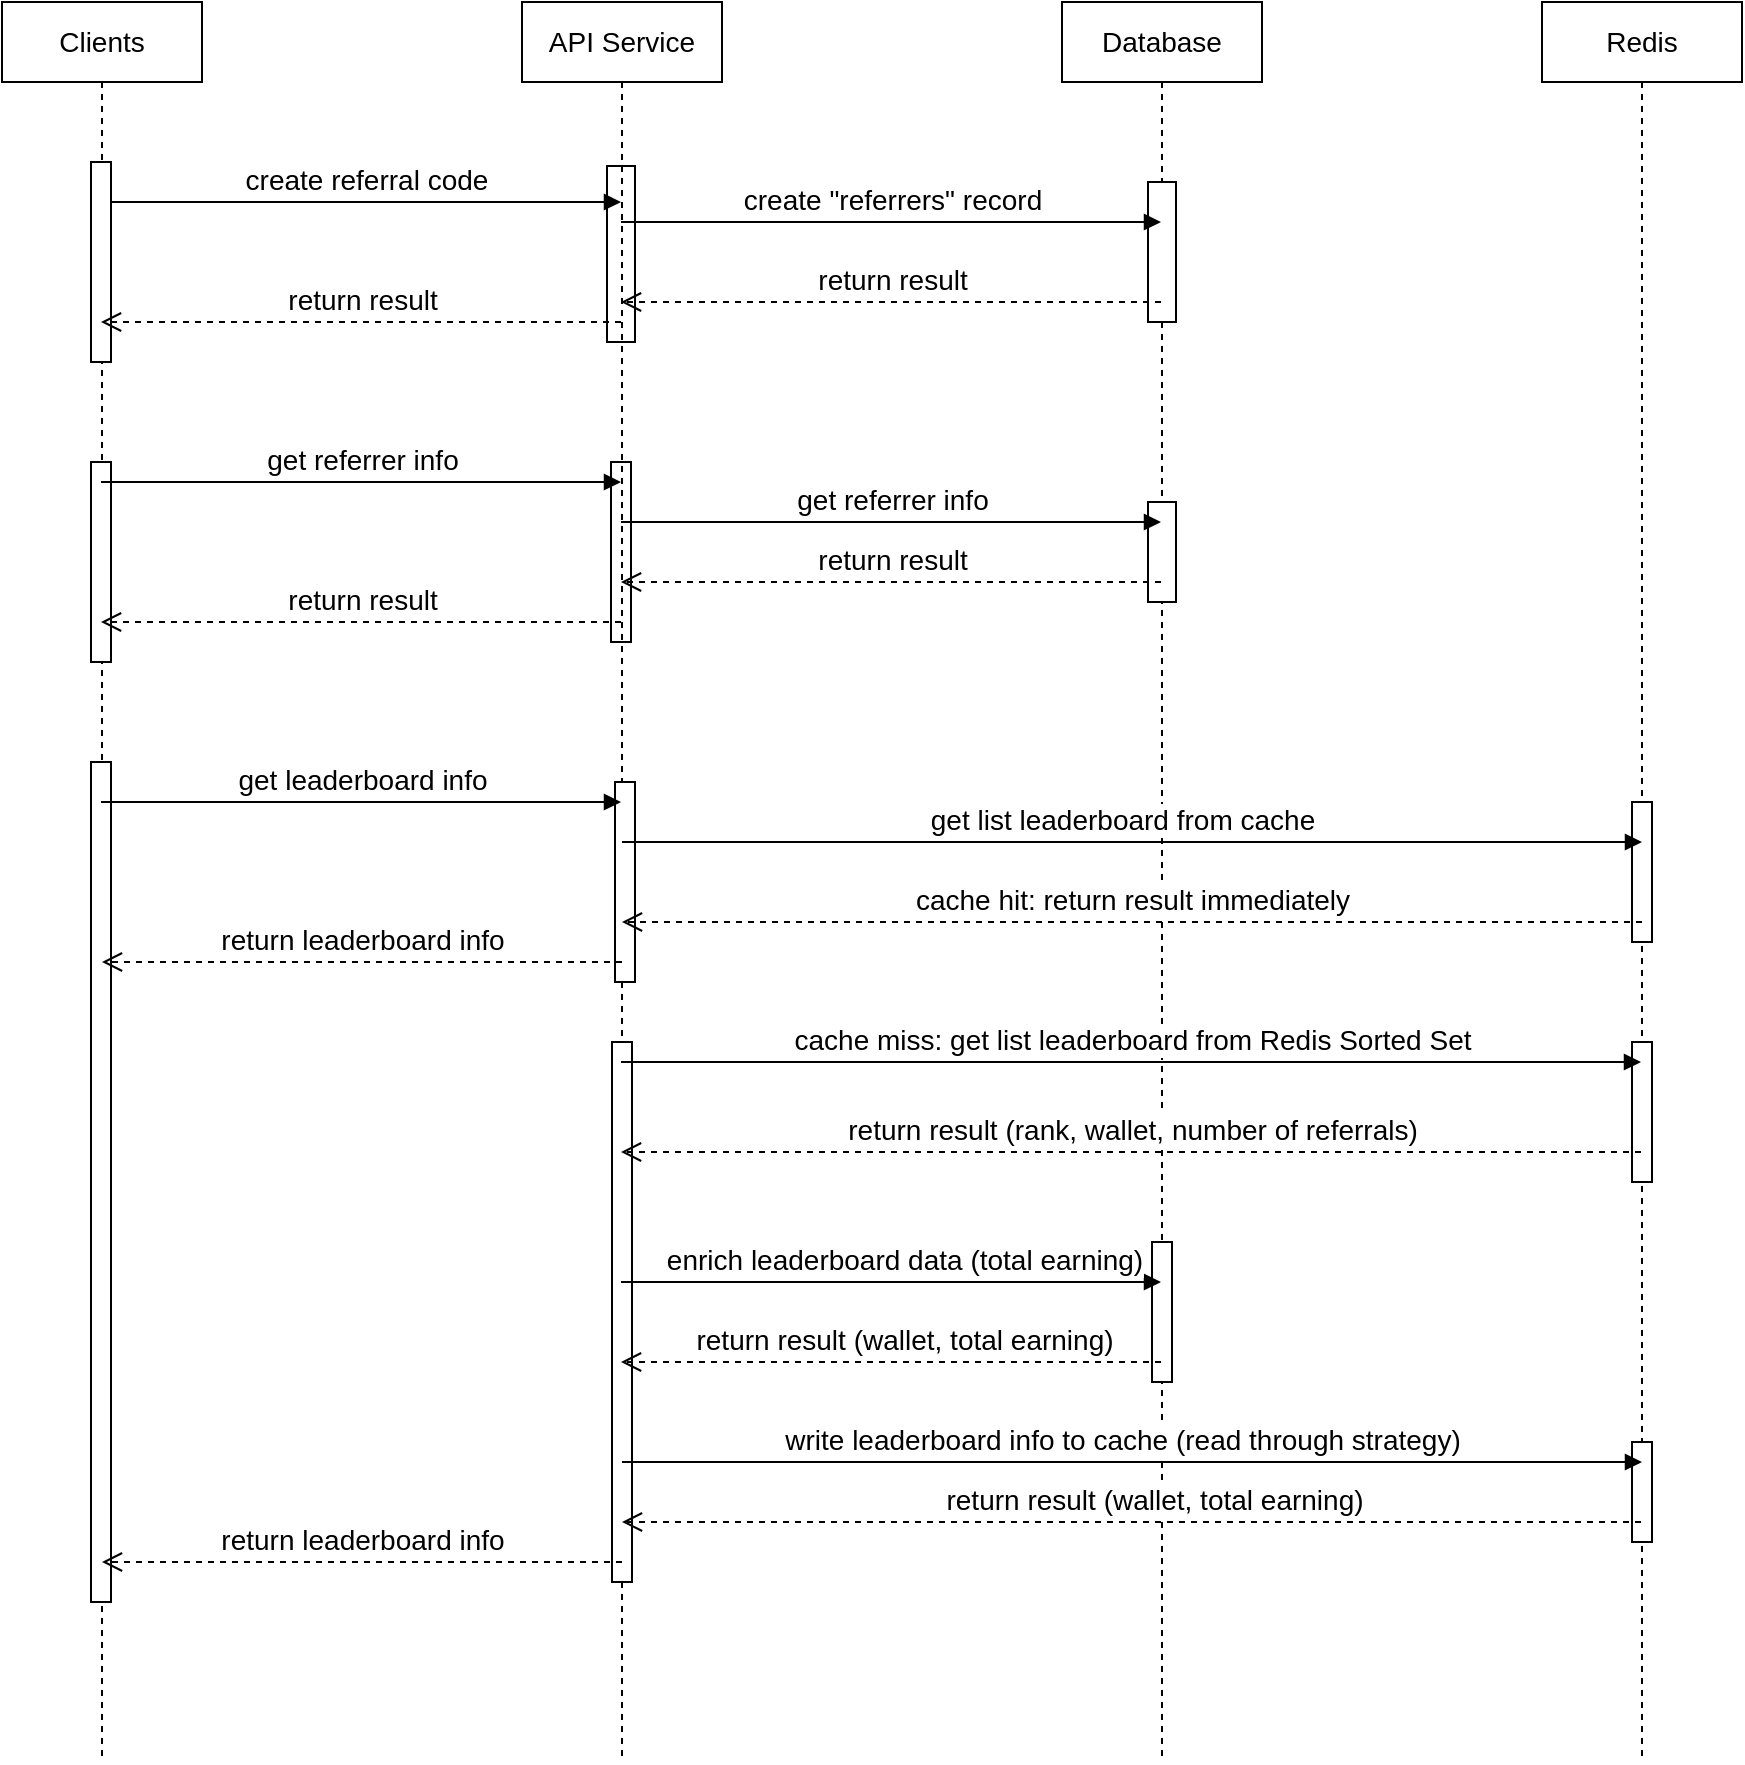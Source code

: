 <mxfile version="18.1.3" type="github">
  <diagram id="ZGwalyleYwvO8AtcDpwx" name="Page-1">
    <mxGraphModel dx="1731" dy="971" grid="1" gridSize="10" guides="1" tooltips="1" connect="1" arrows="1" fold="1" page="1" pageScale="1" pageWidth="850" pageHeight="1100" math="0" shadow="0">
      <root>
        <mxCell id="0" />
        <mxCell id="1" parent="0" />
        <mxCell id="zgXDMcQc70BsnG4MItMS-13" value="" style="html=1;points=[];perimeter=orthogonalPerimeter;" parent="1" vertex="1">
          <mxGeometry x="384.5" y="270" width="10" height="90" as="geometry" />
        </mxCell>
        <mxCell id="zgXDMcQc70BsnG4MItMS-8" value="" style="html=1;points=[];perimeter=orthogonalPerimeter;" parent="1" vertex="1">
          <mxGeometry x="382.5" y="122" width="14" height="88" as="geometry" />
        </mxCell>
        <mxCell id="bLqd7wcAviLybuqdrjyT-1" value="Clients" style="shape=umlLifeline;perimeter=lifelinePerimeter;whiteSpace=wrap;html=1;container=1;collapsible=0;recursiveResize=0;outlineConnect=0;fontSize=14;" parent="1" vertex="1">
          <mxGeometry x="80" y="40" width="100" height="880" as="geometry" />
        </mxCell>
        <mxCell id="zgXDMcQc70BsnG4MItMS-7" value="" style="html=1;points=[];perimeter=orthogonalPerimeter;" parent="bLqd7wcAviLybuqdrjyT-1" vertex="1">
          <mxGeometry x="44.5" y="80" width="10" height="100" as="geometry" />
        </mxCell>
        <mxCell id="zgXDMcQc70BsnG4MItMS-12" value="" style="html=1;points=[];perimeter=orthogonalPerimeter;" parent="bLqd7wcAviLybuqdrjyT-1" vertex="1">
          <mxGeometry x="44.5" y="230" width="10" height="100" as="geometry" />
        </mxCell>
        <mxCell id="zgXDMcQc70BsnG4MItMS-16" value="" style="html=1;points=[];perimeter=orthogonalPerimeter;" parent="bLqd7wcAviLybuqdrjyT-1" vertex="1">
          <mxGeometry x="44.5" y="380" width="10" height="420" as="geometry" />
        </mxCell>
        <mxCell id="bLqd7wcAviLybuqdrjyT-2" value="API Service" style="shape=umlLifeline;perimeter=lifelinePerimeter;whiteSpace=wrap;html=1;container=1;collapsible=0;recursiveResize=0;outlineConnect=0;fontSize=14;" parent="1" vertex="1">
          <mxGeometry x="340" y="40" width="100" height="880" as="geometry" />
        </mxCell>
        <mxCell id="zgXDMcQc70BsnG4MItMS-17" value="" style="html=1;points=[];perimeter=orthogonalPerimeter;" parent="bLqd7wcAviLybuqdrjyT-2" vertex="1">
          <mxGeometry x="46.5" y="390" width="10" height="100" as="geometry" />
        </mxCell>
        <mxCell id="zgXDMcQc70BsnG4MItMS-21" value="" style="html=1;points=[];perimeter=orthogonalPerimeter;" parent="bLqd7wcAviLybuqdrjyT-2" vertex="1">
          <mxGeometry x="45" y="520" width="10" height="270" as="geometry" />
        </mxCell>
        <mxCell id="bLqd7wcAviLybuqdrjyT-3" value="Database" style="shape=umlLifeline;perimeter=lifelinePerimeter;whiteSpace=wrap;html=1;container=1;collapsible=0;recursiveResize=0;outlineConnect=0;fontSize=14;" parent="1" vertex="1">
          <mxGeometry x="610" y="40" width="100" height="880" as="geometry" />
        </mxCell>
        <mxCell id="zgXDMcQc70BsnG4MItMS-11" value="" style="html=1;points=[];perimeter=orthogonalPerimeter;" parent="bLqd7wcAviLybuqdrjyT-3" vertex="1">
          <mxGeometry x="43" y="90" width="14" height="70" as="geometry" />
        </mxCell>
        <mxCell id="zgXDMcQc70BsnG4MItMS-15" value="" style="html=1;points=[];perimeter=orthogonalPerimeter;" parent="bLqd7wcAviLybuqdrjyT-3" vertex="1">
          <mxGeometry x="43" y="250" width="14" height="50" as="geometry" />
        </mxCell>
        <mxCell id="zgXDMcQc70BsnG4MItMS-23" value="" style="html=1;points=[];perimeter=orthogonalPerimeter;" parent="bLqd7wcAviLybuqdrjyT-3" vertex="1">
          <mxGeometry x="45" y="620" width="10" height="70" as="geometry" />
        </mxCell>
        <mxCell id="bLqd7wcAviLybuqdrjyT-4" value="Redis" style="shape=umlLifeline;perimeter=lifelinePerimeter;whiteSpace=wrap;html=1;container=1;collapsible=0;recursiveResize=0;outlineConnect=0;fontSize=14;" parent="1" vertex="1">
          <mxGeometry x="850" y="40" width="100" height="880" as="geometry" />
        </mxCell>
        <mxCell id="zgXDMcQc70BsnG4MItMS-18" value="" style="html=1;points=[];perimeter=orthogonalPerimeter;" parent="bLqd7wcAviLybuqdrjyT-4" vertex="1">
          <mxGeometry x="45" y="400" width="10" height="70" as="geometry" />
        </mxCell>
        <mxCell id="zgXDMcQc70BsnG4MItMS-20" value="" style="html=1;points=[];perimeter=orthogonalPerimeter;" parent="bLqd7wcAviLybuqdrjyT-4" vertex="1">
          <mxGeometry x="45" y="520" width="10" height="70" as="geometry" />
        </mxCell>
        <mxCell id="zgXDMcQc70BsnG4MItMS-26" value="" style="html=1;points=[];perimeter=orthogonalPerimeter;" parent="bLqd7wcAviLybuqdrjyT-4" vertex="1">
          <mxGeometry x="45" y="720" width="10" height="50" as="geometry" />
        </mxCell>
        <mxCell id="bLqd7wcAviLybuqdrjyT-5" value="create referral code" style="html=1;verticalAlign=bottom;endArrow=block;rounded=0;fontSize=14;" parent="1" source="zgXDMcQc70BsnG4MItMS-7" edge="1">
          <mxGeometry width="80" relative="1" as="geometry">
            <mxPoint x="129.5" y="140" as="sourcePoint" />
            <mxPoint x="389.5" y="140" as="targetPoint" />
          </mxGeometry>
        </mxCell>
        <mxCell id="bLqd7wcAviLybuqdrjyT-6" value="create &quot;referrers&quot; record" style="html=1;verticalAlign=bottom;endArrow=block;rounded=0;fontSize=14;" parent="1" edge="1">
          <mxGeometry width="80" relative="1" as="geometry">
            <mxPoint x="389.5" y="150" as="sourcePoint" />
            <mxPoint x="659.5" y="150" as="targetPoint" />
          </mxGeometry>
        </mxCell>
        <mxCell id="bLqd7wcAviLybuqdrjyT-7" value="return result" style="html=1;verticalAlign=bottom;endArrow=open;dashed=1;endSize=8;rounded=0;fontSize=14;" parent="1" edge="1">
          <mxGeometry relative="1" as="geometry">
            <mxPoint x="659.5" y="190" as="sourcePoint" />
            <mxPoint x="389.5" y="190" as="targetPoint" />
          </mxGeometry>
        </mxCell>
        <mxCell id="bLqd7wcAviLybuqdrjyT-8" value="return result" style="html=1;verticalAlign=bottom;endArrow=open;dashed=1;endSize=8;rounded=0;fontSize=14;" parent="1" edge="1">
          <mxGeometry relative="1" as="geometry">
            <mxPoint x="389.5" y="200" as="sourcePoint" />
            <mxPoint x="129.5" y="200" as="targetPoint" />
          </mxGeometry>
        </mxCell>
        <mxCell id="bLqd7wcAviLybuqdrjyT-9" value="get referrer info" style="html=1;verticalAlign=bottom;endArrow=block;rounded=0;fontSize=14;" parent="1" edge="1">
          <mxGeometry width="80" relative="1" as="geometry">
            <mxPoint x="129.5" y="280" as="sourcePoint" />
            <mxPoint x="389.5" y="280" as="targetPoint" />
          </mxGeometry>
        </mxCell>
        <mxCell id="bLqd7wcAviLybuqdrjyT-10" value="get referrer info" style="html=1;verticalAlign=bottom;endArrow=block;rounded=0;fontSize=14;" parent="1" edge="1">
          <mxGeometry width="80" relative="1" as="geometry">
            <mxPoint x="389.5" y="300" as="sourcePoint" />
            <mxPoint x="659.5" y="300" as="targetPoint" />
          </mxGeometry>
        </mxCell>
        <mxCell id="bLqd7wcAviLybuqdrjyT-11" value="return result" style="html=1;verticalAlign=bottom;endArrow=open;dashed=1;endSize=8;rounded=0;fontSize=14;" parent="1" edge="1">
          <mxGeometry relative="1" as="geometry">
            <mxPoint x="659.5" y="330" as="sourcePoint" />
            <mxPoint x="389.5" y="330" as="targetPoint" />
          </mxGeometry>
        </mxCell>
        <mxCell id="bLqd7wcAviLybuqdrjyT-12" value="return result" style="html=1;verticalAlign=bottom;endArrow=open;dashed=1;endSize=8;rounded=0;fontSize=14;" parent="1" edge="1">
          <mxGeometry relative="1" as="geometry">
            <mxPoint x="389.5" y="350" as="sourcePoint" />
            <mxPoint x="129.5" y="350" as="targetPoint" />
          </mxGeometry>
        </mxCell>
        <mxCell id="bLqd7wcAviLybuqdrjyT-14" value="get leaderboard info" style="html=1;verticalAlign=bottom;endArrow=block;rounded=0;fontSize=14;" parent="1" edge="1">
          <mxGeometry width="80" relative="1" as="geometry">
            <mxPoint x="129.5" y="440" as="sourcePoint" />
            <mxPoint x="389.5" y="440" as="targetPoint" />
          </mxGeometry>
        </mxCell>
        <mxCell id="bLqd7wcAviLybuqdrjyT-15" value="cache miss: get list leaderboard from Redis Sorted Set" style="html=1;verticalAlign=bottom;endArrow=block;rounded=0;fontSize=14;" parent="1" edge="1">
          <mxGeometry width="80" relative="1" as="geometry">
            <mxPoint x="389.5" y="570" as="sourcePoint" />
            <mxPoint x="899.5" y="570" as="targetPoint" />
          </mxGeometry>
        </mxCell>
        <mxCell id="bLqd7wcAviLybuqdrjyT-17" value="return result (rank, wallet, number of referrals)" style="html=1;verticalAlign=bottom;endArrow=open;dashed=1;endSize=8;rounded=0;fontSize=14;" parent="1" edge="1">
          <mxGeometry relative="1" as="geometry">
            <mxPoint x="899.5" y="615" as="sourcePoint" />
            <mxPoint x="389.5" y="615" as="targetPoint" />
          </mxGeometry>
        </mxCell>
        <mxCell id="bLqd7wcAviLybuqdrjyT-18" value="enrich leaderboard data (total earning)" style="html=1;verticalAlign=bottom;endArrow=block;rounded=0;fontSize=14;" parent="1" edge="1">
          <mxGeometry x="0.041" width="80" relative="1" as="geometry">
            <mxPoint x="389.5" y="680" as="sourcePoint" />
            <mxPoint x="659.5" y="680" as="targetPoint" />
            <mxPoint x="1" as="offset" />
          </mxGeometry>
        </mxCell>
        <mxCell id="bLqd7wcAviLybuqdrjyT-19" value="return result (wallet, total earning)" style="html=1;verticalAlign=bottom;endArrow=open;dashed=1;endSize=8;rounded=0;fontSize=14;" parent="1" edge="1">
          <mxGeometry x="-0.041" relative="1" as="geometry">
            <mxPoint x="659.5" y="720" as="sourcePoint" />
            <mxPoint x="389.5" y="720" as="targetPoint" />
            <mxPoint x="1" as="offset" />
          </mxGeometry>
        </mxCell>
        <mxCell id="bLqd7wcAviLybuqdrjyT-20" value="return leaderboard info" style="html=1;verticalAlign=bottom;endArrow=open;dashed=1;endSize=8;rounded=0;fontSize=14;" parent="1" edge="1">
          <mxGeometry relative="1" as="geometry">
            <mxPoint x="390" y="820" as="sourcePoint" />
            <mxPoint x="130" y="820" as="targetPoint" />
            <mxPoint as="offset" />
          </mxGeometry>
        </mxCell>
        <mxCell id="zgXDMcQc70BsnG4MItMS-1" value="get list leaderboard from cache" style="html=1;verticalAlign=bottom;endArrow=block;rounded=0;fontSize=14;" parent="1" edge="1">
          <mxGeometry x="-0.02" width="80" relative="1" as="geometry">
            <mxPoint x="390" y="460" as="sourcePoint" />
            <mxPoint x="900" y="460" as="targetPoint" />
            <mxPoint as="offset" />
          </mxGeometry>
        </mxCell>
        <mxCell id="zgXDMcQc70BsnG4MItMS-2" value="write leaderboard info to cache (read through strategy)" style="html=1;verticalAlign=bottom;endArrow=block;rounded=0;fontSize=14;" parent="1" edge="1">
          <mxGeometry x="-0.02" width="80" relative="1" as="geometry">
            <mxPoint x="390" y="770" as="sourcePoint" />
            <mxPoint x="900" y="770" as="targetPoint" />
            <mxPoint as="offset" />
          </mxGeometry>
        </mxCell>
        <mxCell id="zgXDMcQc70BsnG4MItMS-3" value="cache hit: return result immediately" style="html=1;verticalAlign=bottom;endArrow=open;dashed=1;endSize=8;rounded=0;fontSize=14;" parent="1" edge="1">
          <mxGeometry relative="1" as="geometry">
            <mxPoint x="900" y="500" as="sourcePoint" />
            <mxPoint x="390" y="500" as="targetPoint" />
          </mxGeometry>
        </mxCell>
        <mxCell id="zgXDMcQc70BsnG4MItMS-4" value="return leaderboard info" style="html=1;verticalAlign=bottom;endArrow=open;dashed=1;endSize=8;rounded=0;fontSize=14;" parent="1" target="bLqd7wcAviLybuqdrjyT-1" edge="1">
          <mxGeometry relative="1" as="geometry">
            <mxPoint x="390" y="520" as="sourcePoint" />
            <mxPoint x="-120" y="520" as="targetPoint" />
          </mxGeometry>
        </mxCell>
        <mxCell id="zgXDMcQc70BsnG4MItMS-24" value="return result (wallet, total earning)" style="html=1;verticalAlign=bottom;endArrow=open;dashed=1;endSize=8;rounded=0;fontSize=14;" parent="1" source="bLqd7wcAviLybuqdrjyT-4" edge="1">
          <mxGeometry x="-0.041" relative="1" as="geometry">
            <mxPoint x="660" y="800" as="sourcePoint" />
            <mxPoint x="390" y="800" as="targetPoint" />
            <mxPoint x="1" as="offset" />
          </mxGeometry>
        </mxCell>
      </root>
    </mxGraphModel>
  </diagram>
</mxfile>
